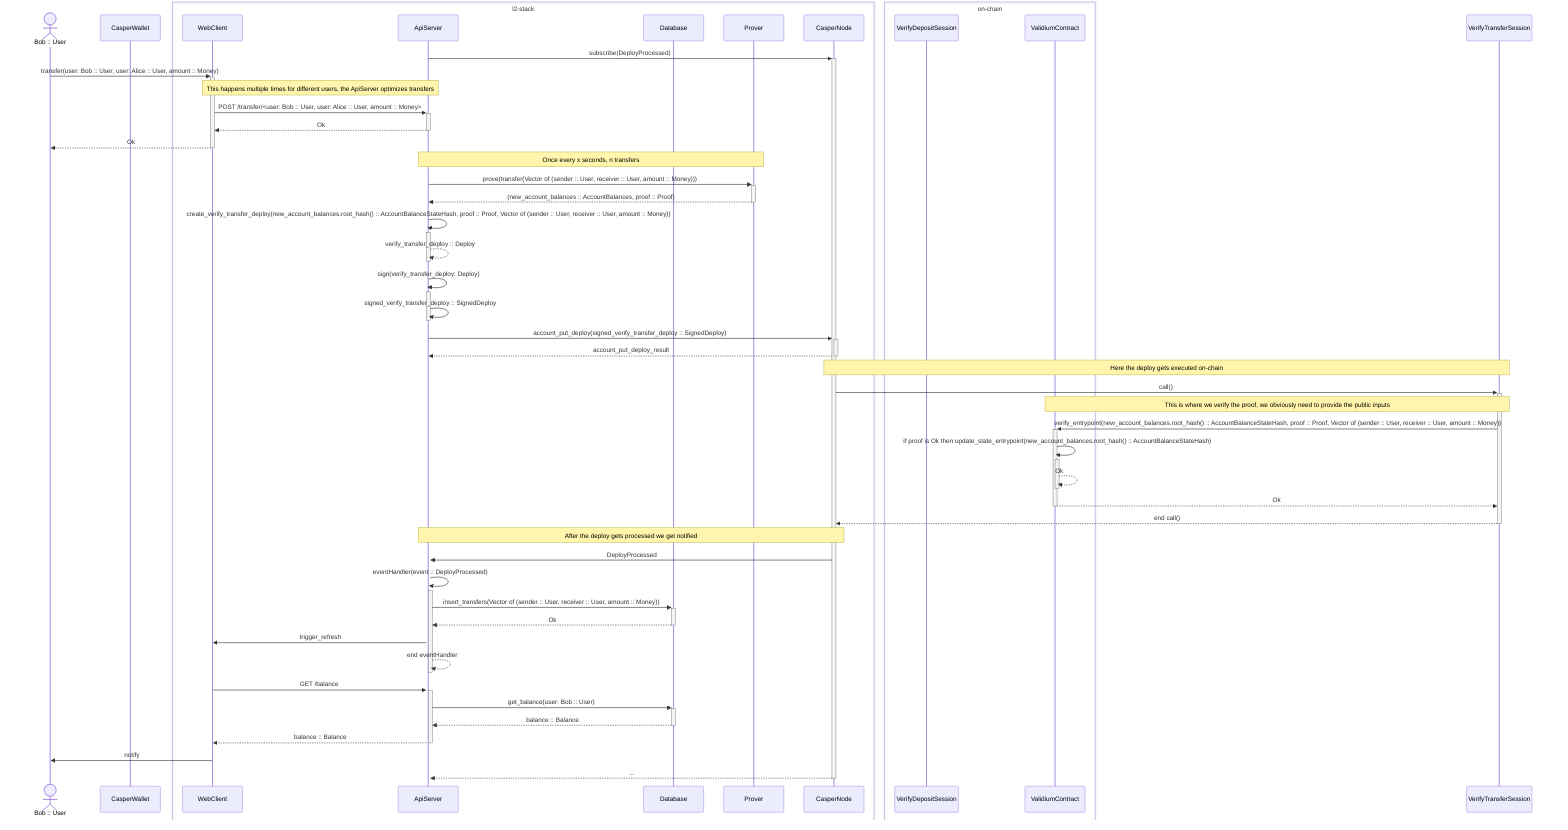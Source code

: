 sequenceDiagram
    actor Bob as Bob :: User
    participant CasperWallet
    box l2-stack
    participant WebClient
    participant ApiServer
    participant Database
    participant Prover
    participant CasperNode
    end
    box on-chain
    participant VerifyDepositSession
    participant ValidiumContract
    end
    ApiServer ->>+ CasperNode: subscribe(DeployProcessed)
    Bob ->>+ WebClient: transfer(user: Bob :: User, user: Alice :: User, amount :: Money)

    Note over WebClient, ApiServer: This happens multiple times for different users, the ApiServer optimizes transfers
    WebClient ->>+ ApiServer: POST /transfer/<user: Bob :: User, user: Alice :: User, amount :: Money>
    ApiServer -->>- WebClient: Ok
    WebClient -->>- Bob: Ok

    Note over ApiServer, Prover: Once every x seconds, n transfers
    ApiServer ->>+ Prover: prove(transfer(Vector of (sender :: User, receiver :: User, amount :: Money)))
    Prover -->>- ApiServer: (new_account_balances :: AccountBalances, proof ::  Proof)
    %% what we create here is a deploy that will execute our transfer session,
    %% which verifies given the public inputs that the proof is valid. If validation
    %% is successfull we update the state using the proper contract entrypoint.
    %% Further down you will see how this will happen when once the contract gets
    %% executed on-chain
    ApiServer ->>+ ApiServer: create_verify_transfer_deploy(new_account_balances.root_hash() :: AccountBalanceStateHash, proof :: Proof, Vector of (sender :: User, receiver :: User, amount :: Money))
    ApiServer -->>- ApiServer: verify_transfer_deploy :: Deploy

    ApiServer ->>+ ApiServer: sign(verify_transfer_deploy: Deploy)
    ApiServer ->>- ApiServer: signed_verify_transfer_deploy :: SignedDeploy

    ApiServer ->>+ CasperNode: account_put_deploy(signed_verify_transfer_deploy :: SignedDeploy)
    CasperNode -->>- ApiServer: account_put_deploy_result

    Note Over CasperNode,VerifyTransferSession: Here the deploy gets executed on-chain
    CasperNode ->>+ VerifyTransferSession: call()
    Note Over VerifyTransferSession, ValidiumContract: This is where we verify the proof, we obviously need to provide the public inputs
    VerifyTransferSession ->>+ ValidiumContract: verify_entrypoint(new_account_balances.root_hash() :: AccountBalanceStateHash, proof ::  Proof, Vector of (sender :: User, receiver :: User, amount :: Money))
    ValidiumContract ->>+ ValidiumContract: if proof is Ok then update_state_entrypoint(new_account_balances.root_hash() :: AccountBalanceStateHash)
    ValidiumContract -->>- ValidiumContract: Ok
    ValidiumContract -->>- VerifyTransferSession: Ok 
    VerifyTransferSession -->>- CasperNode: end call()

    Note Over CasperNode, ApiServer: After the deploy gets processed we get notified
    CasperNode ->>+ ApiServer: DeployProcessed
    ApiServer ->>+ ApiServer: eventHandler(event :: DeployProcessed)
    ApiServer ->>+ Database: insert_transfers(Vector of (sender :: User, receiver :: User, amount :: Money))
    Database -->>- ApiServer: Ok
    ApiServer ->> WebClient: trigger_refresh
    ApiServer -->>- ApiServer: end eventHandler

    WebClient ->>+ ApiServer: GET /balance
    ApiServer ->>+ Database: get_balance(user: Bob :: User)
    Database -->>- ApiServer: balance :: Balance
    ApiServer -->>- WebClient: balance :: Balance
    WebClient ->> Bob: notify
    
    CasperNode -->>- ApiServer: ...